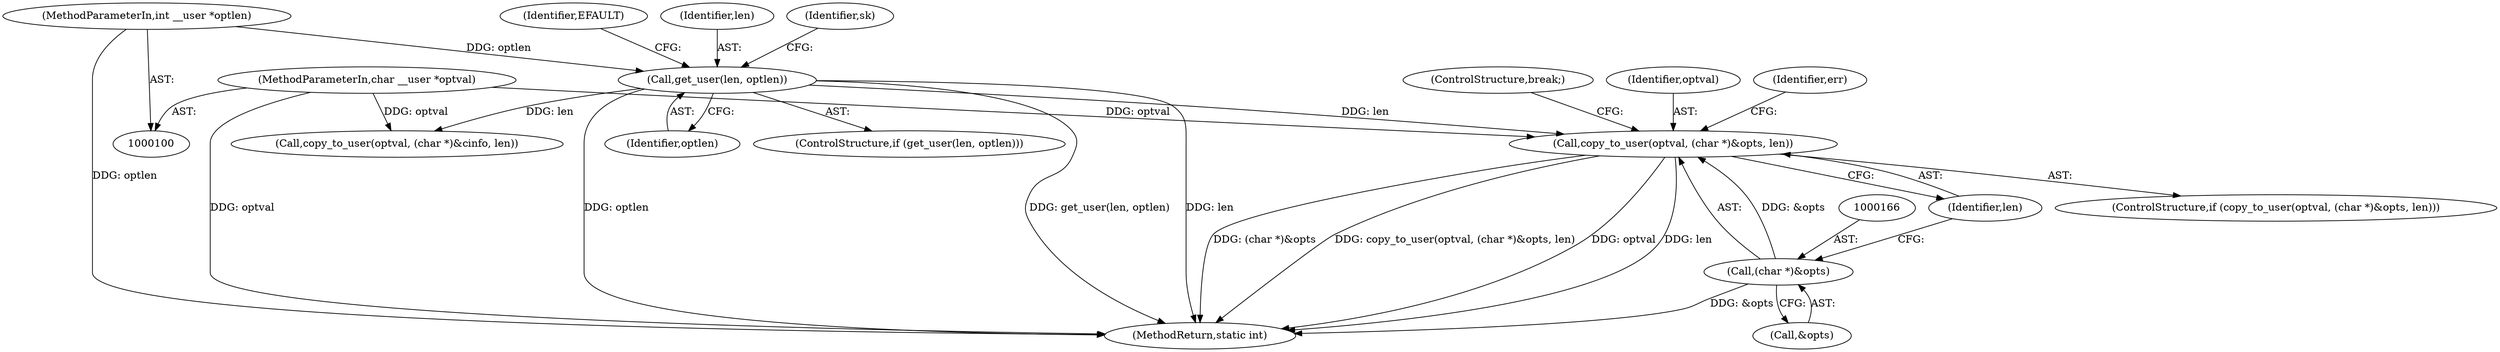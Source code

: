 digraph "0_linux_c4c896e1471aec3b004a693c689f60be3b17ac86@API" {
"1000163" [label="(Call,copy_to_user(optval, (char *)&opts, len))"];
"1000103" [label="(MethodParameterIn,char __user *optval)"];
"1000165" [label="(Call,(char *)&opts)"];
"1000123" [label="(Call,get_user(len, optlen))"];
"1000104" [label="(MethodParameterIn,int __user *optlen)"];
"1000220" [label="(Call,copy_to_user(optval, (char *)&cinfo, len))"];
"1000167" [label="(Call,&opts)"];
"1000122" [label="(ControlStructure,if (get_user(len, optlen)))"];
"1000130" [label="(Identifier,sk)"];
"1000169" [label="(Identifier,len)"];
"1000174" [label="(ControlStructure,break;)"];
"1000104" [label="(MethodParameterIn,int __user *optlen)"];
"1000123" [label="(Call,get_user(len, optlen))"];
"1000103" [label="(MethodParameterIn,char __user *optval)"];
"1000128" [label="(Identifier,EFAULT)"];
"1000125" [label="(Identifier,optlen)"];
"1000163" [label="(Call,copy_to_user(optval, (char *)&opts, len))"];
"1000164" [label="(Identifier,optval)"];
"1000165" [label="(Call,(char *)&opts)"];
"1000171" [label="(Identifier,err)"];
"1000242" [label="(MethodReturn,static int)"];
"1000124" [label="(Identifier,len)"];
"1000162" [label="(ControlStructure,if (copy_to_user(optval, (char *)&opts, len)))"];
"1000163" -> "1000162"  [label="AST: "];
"1000163" -> "1000169"  [label="CFG: "];
"1000164" -> "1000163"  [label="AST: "];
"1000165" -> "1000163"  [label="AST: "];
"1000169" -> "1000163"  [label="AST: "];
"1000171" -> "1000163"  [label="CFG: "];
"1000174" -> "1000163"  [label="CFG: "];
"1000163" -> "1000242"  [label="DDG: copy_to_user(optval, (char *)&opts, len)"];
"1000163" -> "1000242"  [label="DDG: optval"];
"1000163" -> "1000242"  [label="DDG: len"];
"1000163" -> "1000242"  [label="DDG: (char *)&opts"];
"1000103" -> "1000163"  [label="DDG: optval"];
"1000165" -> "1000163"  [label="DDG: &opts"];
"1000123" -> "1000163"  [label="DDG: len"];
"1000103" -> "1000100"  [label="AST: "];
"1000103" -> "1000242"  [label="DDG: optval"];
"1000103" -> "1000220"  [label="DDG: optval"];
"1000165" -> "1000167"  [label="CFG: "];
"1000166" -> "1000165"  [label="AST: "];
"1000167" -> "1000165"  [label="AST: "];
"1000169" -> "1000165"  [label="CFG: "];
"1000165" -> "1000242"  [label="DDG: &opts"];
"1000123" -> "1000122"  [label="AST: "];
"1000123" -> "1000125"  [label="CFG: "];
"1000124" -> "1000123"  [label="AST: "];
"1000125" -> "1000123"  [label="AST: "];
"1000128" -> "1000123"  [label="CFG: "];
"1000130" -> "1000123"  [label="CFG: "];
"1000123" -> "1000242"  [label="DDG: optlen"];
"1000123" -> "1000242"  [label="DDG: get_user(len, optlen)"];
"1000123" -> "1000242"  [label="DDG: len"];
"1000104" -> "1000123"  [label="DDG: optlen"];
"1000123" -> "1000220"  [label="DDG: len"];
"1000104" -> "1000100"  [label="AST: "];
"1000104" -> "1000242"  [label="DDG: optlen"];
}

